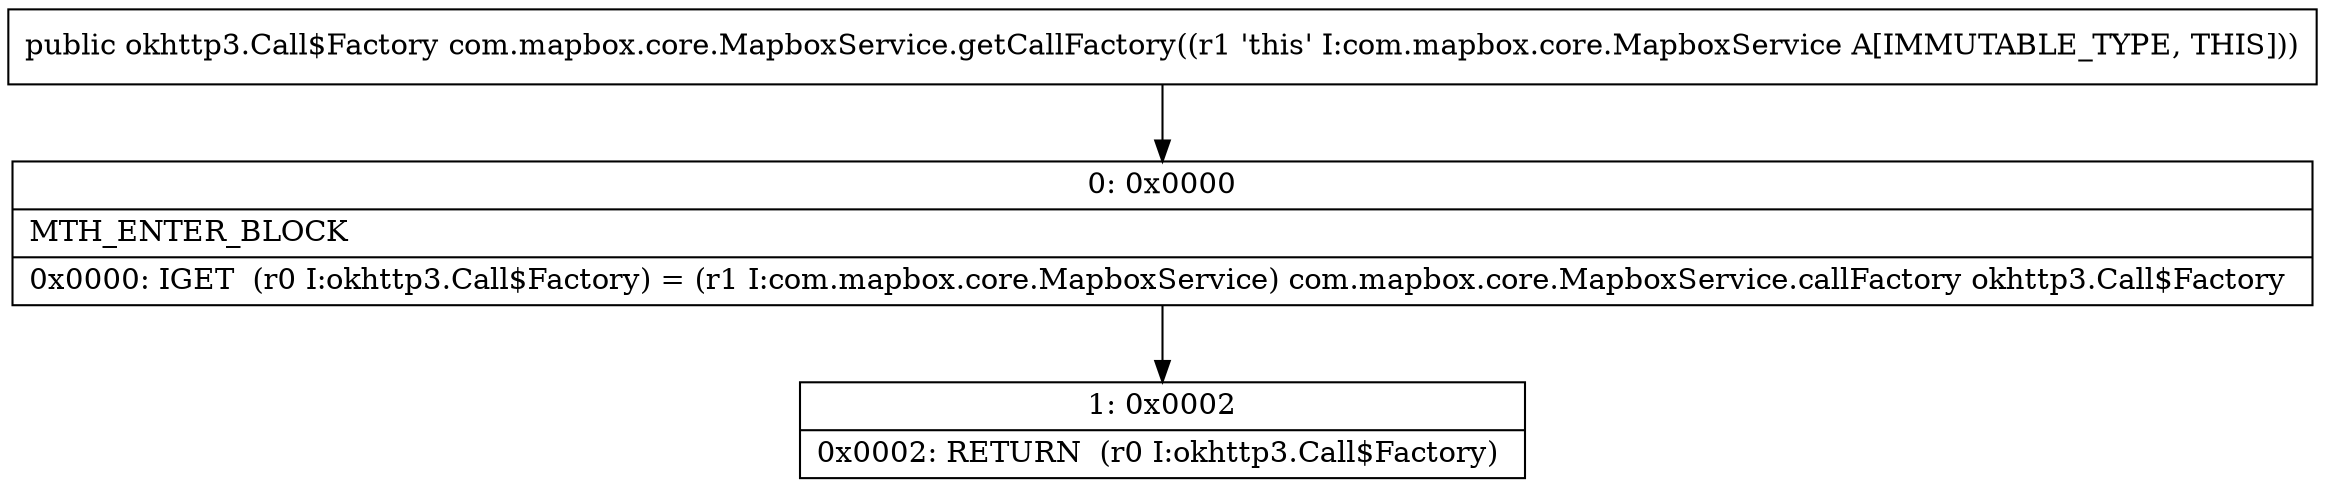 digraph "CFG forcom.mapbox.core.MapboxService.getCallFactory()Lokhttp3\/Call$Factory;" {
Node_0 [shape=record,label="{0\:\ 0x0000|MTH_ENTER_BLOCK\l|0x0000: IGET  (r0 I:okhttp3.Call$Factory) = (r1 I:com.mapbox.core.MapboxService) com.mapbox.core.MapboxService.callFactory okhttp3.Call$Factory \l}"];
Node_1 [shape=record,label="{1\:\ 0x0002|0x0002: RETURN  (r0 I:okhttp3.Call$Factory) \l}"];
MethodNode[shape=record,label="{public okhttp3.Call$Factory com.mapbox.core.MapboxService.getCallFactory((r1 'this' I:com.mapbox.core.MapboxService A[IMMUTABLE_TYPE, THIS])) }"];
MethodNode -> Node_0;
Node_0 -> Node_1;
}

